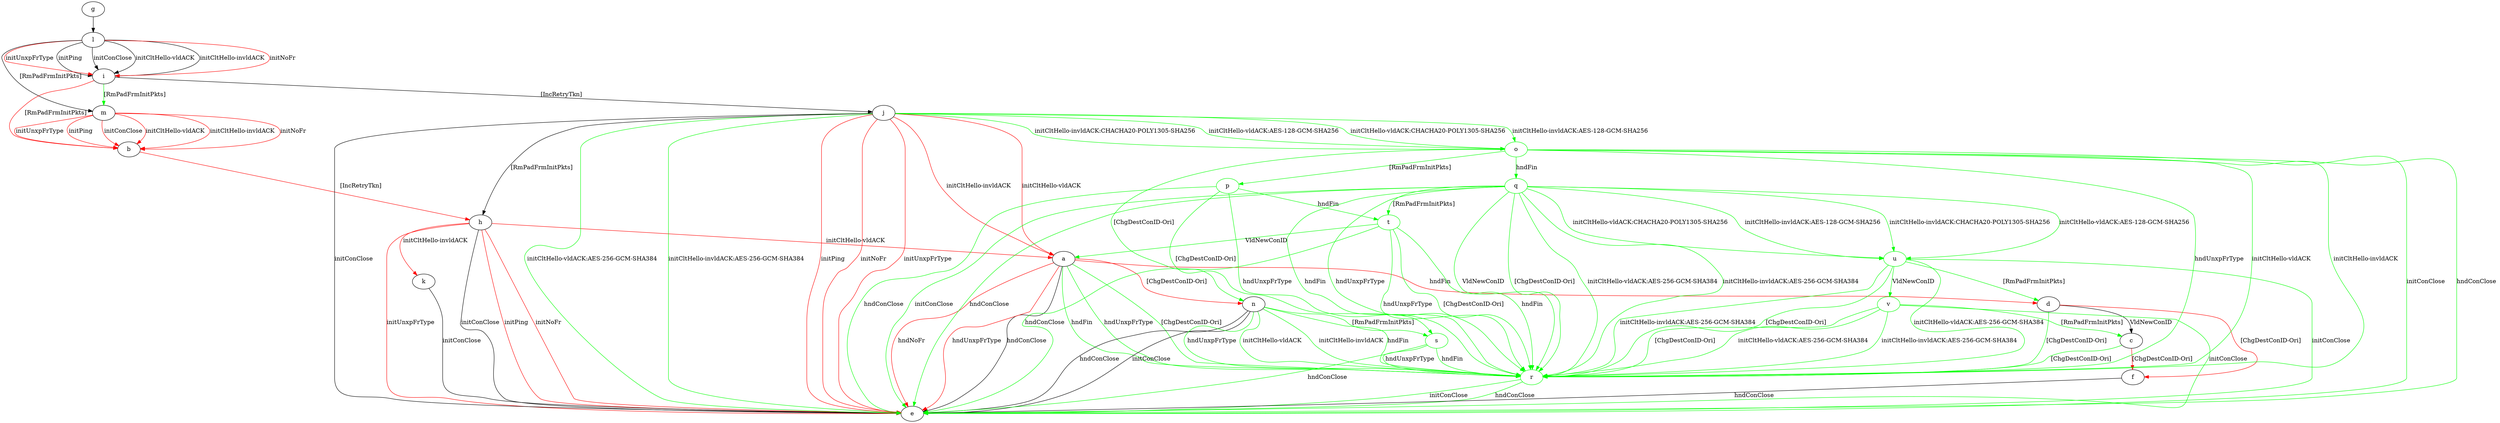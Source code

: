 digraph "" {
	a -> d	[key=0,
		color=red,
		label="hndFin "];
	a -> e	[key=0,
		label="hndConClose "];
	a -> e	[key=1,
		color=red,
		label="hndNoFr "];
	a -> e	[key=2,
		color=red,
		label="hndUnxpFrType "];
	a -> n	[key=0,
		color=red,
		label="[ChgDestConID-Ori] "];
	r	[color=green];
	a -> r	[key=0,
		color=green,
		label="hndFin "];
	a -> r	[key=1,
		color=green,
		label="hndUnxpFrType "];
	a -> r	[key=2,
		color=green,
		label="[ChgDestConID-Ori] "];
	b -> h	[key=0,
		color=red,
		label="[IncRetryTkn] "];
	c -> f	[key=0,
		color=red,
		label="[ChgDestConID-Ori] "];
	c -> r	[key=0,
		color=green,
		label="[ChgDestConID-Ori] "];
	d -> c	[key=0,
		label="VldNewConID "];
	d -> f	[key=0,
		color=red,
		label="[ChgDestConID-Ori] "];
	d -> r	[key=0,
		color=green,
		label="[ChgDestConID-Ori] "];
	f -> e	[key=0,
		label="hndConClose "];
	g -> l	[key=0];
	h -> a	[key=0,
		color=red,
		label="initCltHello-vldACK "];
	h -> e	[key=0,
		label="initConClose "];
	h -> e	[key=1,
		color=red,
		label="initPing "];
	h -> e	[key=2,
		color=red,
		label="initNoFr "];
	h -> e	[key=3,
		color=red,
		label="initUnxpFrType "];
	h -> k	[key=0,
		color=red,
		label="initCltHello-invldACK "];
	i -> b	[key=0,
		color=red,
		label="[RmPadFrmInitPkts] "];
	i -> j	[key=0,
		label="[IncRetryTkn] "];
	i -> m	[key=0,
		color=green,
		label="[RmPadFrmInitPkts] "];
	j -> a	[key=0,
		color=red,
		label="initCltHello-vldACK "];
	j -> a	[key=1,
		color=red,
		label="initCltHello-invldACK "];
	j -> e	[key=0,
		label="initConClose "];
	j -> e	[key=1,
		color=green,
		label="initCltHello-vldACK:AES-256-GCM-SHA384 "];
	j -> e	[key=2,
		color=green,
		label="initCltHello-invldACK:AES-256-GCM-SHA384 "];
	j -> e	[key=3,
		color=red,
		label="initPing "];
	j -> e	[key=4,
		color=red,
		label="initNoFr "];
	j -> e	[key=5,
		color=red,
		label="initUnxpFrType "];
	j -> h	[key=0,
		label="[RmPadFrmInitPkts] "];
	o	[color=green];
	j -> o	[key=0,
		color=green,
		label="initCltHello-vldACK:AES-128-GCM-SHA256 "];
	j -> o	[key=1,
		color=green,
		label="initCltHello-vldACK:CHACHA20-POLY1305-SHA256 "];
	j -> o	[key=2,
		color=green,
		label="initCltHello-invldACK:AES-128-GCM-SHA256 "];
	j -> o	[key=3,
		color=green,
		label="initCltHello-invldACK:CHACHA20-POLY1305-SHA256 "];
	k -> e	[key=0,
		label="initConClose "];
	l -> i	[key=0,
		label="initPing "];
	l -> i	[key=1,
		label="initConClose "];
	l -> i	[key=2,
		label="initCltHello-vldACK "];
	l -> i	[key=3,
		label="initCltHello-invldACK "];
	l -> i	[key=4,
		color=red,
		label="initNoFr "];
	l -> i	[key=5,
		color=red,
		label="initUnxpFrType "];
	l -> m	[key=0,
		label="[RmPadFrmInitPkts] "];
	m -> b	[key=0,
		color=red,
		label="initPing "];
	m -> b	[key=1,
		color=red,
		label="initConClose "];
	m -> b	[key=2,
		color=red,
		label="initCltHello-vldACK "];
	m -> b	[key=3,
		color=red,
		label="initCltHello-invldACK "];
	m -> b	[key=4,
		color=red,
		label="initNoFr "];
	m -> b	[key=5,
		color=red,
		label="initUnxpFrType "];
	n -> e	[key=0,
		label="initConClose "];
	n -> e	[key=1,
		label="hndConClose "];
	n -> r	[key=0,
		color=green,
		label="initCltHello-vldACK "];
	n -> r	[key=1,
		color=green,
		label="initCltHello-invldACK "];
	n -> r	[key=2,
		color=green,
		label="hndFin "];
	n -> r	[key=3,
		color=green,
		label="hndUnxpFrType "];
	s	[color=green];
	n -> s	[key=0,
		color=green,
		label="[RmPadFrmInitPkts] "];
	o -> e	[key=0,
		color=green,
		label="initConClose "];
	o -> e	[key=1,
		color=green,
		label="hndConClose "];
	o -> n	[key=0,
		color=green,
		label="[ChgDestConID-Ori] "];
	p	[color=green];
	o -> p	[key=0,
		color=green,
		label="[RmPadFrmInitPkts] "];
	q	[color=green];
	o -> q	[key=0,
		color=green,
		label="hndFin "];
	o -> r	[key=0,
		color=green,
		label="initCltHello-vldACK "];
	o -> r	[key=1,
		color=green,
		label="initCltHello-invldACK "];
	o -> r	[key=2,
		color=green,
		label="hndUnxpFrType "];
	p -> e	[key=0,
		color=green,
		label="hndConClose "];
	p -> r	[key=0,
		color=green,
		label="hndUnxpFrType "];
	p -> s	[key=0,
		color=green,
		label="[ChgDestConID-Ori] "];
	t	[color=green];
	p -> t	[key=0,
		color=green,
		label="hndFin "];
	q -> e	[key=0,
		color=green,
		label="initConClose "];
	q -> e	[key=1,
		color=green,
		label="hndConClose "];
	q -> r	[key=0,
		color=green,
		label="initCltHello-vldACK:AES-256-GCM-SHA384 "];
	q -> r	[key=1,
		color=green,
		label="initCltHello-invldACK:AES-256-GCM-SHA384 "];
	q -> r	[key=2,
		color=green,
		label="hndFin "];
	q -> r	[key=3,
		color=green,
		label="hndUnxpFrType "];
	q -> r	[key=4,
		color=green,
		label="VldNewConID "];
	q -> r	[key=5,
		color=green,
		label="[ChgDestConID-Ori] "];
	q -> t	[key=0,
		color=green,
		label="[RmPadFrmInitPkts] "];
	u	[color=green];
	q -> u	[key=0,
		color=green,
		label="initCltHello-vldACK:AES-128-GCM-SHA256 "];
	q -> u	[key=1,
		color=green,
		label="initCltHello-vldACK:CHACHA20-POLY1305-SHA256 "];
	q -> u	[key=2,
		color=green,
		label="initCltHello-invldACK:AES-128-GCM-SHA256 "];
	q -> u	[key=3,
		color=green,
		label="initCltHello-invldACK:CHACHA20-POLY1305-SHA256 "];
	r -> e	[key=0,
		color=green,
		label="initConClose "];
	r -> e	[key=1,
		color=green,
		label="hndConClose "];
	s -> e	[key=0,
		color=green,
		label="hndConClose "];
	s -> r	[key=0,
		color=green,
		label="hndFin "];
	s -> r	[key=1,
		color=green,
		label="hndUnxpFrType "];
	t -> a	[key=0,
		color=green,
		label="VldNewConID "];
	t -> e	[key=0,
		color=green,
		label="hndConClose "];
	t -> r	[key=0,
		color=green,
		label="hndFin "];
	t -> r	[key=1,
		color=green,
		label="hndUnxpFrType "];
	t -> r	[key=2,
		color=green,
		label="[ChgDestConID-Ori] "];
	u -> d	[key=0,
		color=green,
		label="[RmPadFrmInitPkts] "];
	u -> e	[key=0,
		color=green,
		label="initConClose "];
	u -> r	[key=0,
		color=green,
		label="initCltHello-vldACK:AES-256-GCM-SHA384 "];
	u -> r	[key=1,
		color=green,
		label="initCltHello-invldACK:AES-256-GCM-SHA384 "];
	u -> r	[key=2,
		color=green,
		label="[ChgDestConID-Ori] "];
	v	[color=green];
	u -> v	[key=0,
		color=green,
		label="VldNewConID "];
	v -> c	[key=0,
		color=green,
		label="[RmPadFrmInitPkts] "];
	v -> e	[key=0,
		color=green,
		label="initConClose "];
	v -> r	[key=0,
		color=green,
		label="initCltHello-vldACK:AES-256-GCM-SHA384 "];
	v -> r	[key=1,
		color=green,
		label="initCltHello-invldACK:AES-256-GCM-SHA384 "];
	v -> r	[key=2,
		color=green,
		label="[ChgDestConID-Ori] "];
}
